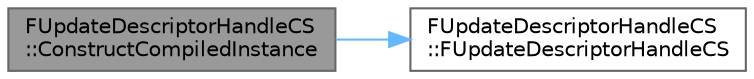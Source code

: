 digraph "FUpdateDescriptorHandleCS::ConstructCompiledInstance"
{
 // INTERACTIVE_SVG=YES
 // LATEX_PDF_SIZE
  bgcolor="transparent";
  edge [fontname=Helvetica,fontsize=10,labelfontname=Helvetica,labelfontsize=10];
  node [fontname=Helvetica,fontsize=10,shape=box,height=0.2,width=0.4];
  rankdir="LR";
  Node1 [id="Node000001",label="FUpdateDescriptorHandleCS\l::ConstructCompiledInstance",height=0.2,width=0.4,color="gray40", fillcolor="grey60", style="filled", fontcolor="black",tooltip=" "];
  Node1 -> Node2 [id="edge1_Node000001_Node000002",color="steelblue1",style="solid",tooltip=" "];
  Node2 [id="Node000002",label="FUpdateDescriptorHandleCS\l::FUpdateDescriptorHandleCS",height=0.2,width=0.4,color="grey40", fillcolor="white", style="filled",URL="$db/dc5/structFUpdateDescriptorHandleCS.html#a798305d550cd9878ad330b0682b2c9fe",tooltip=" "];
}
